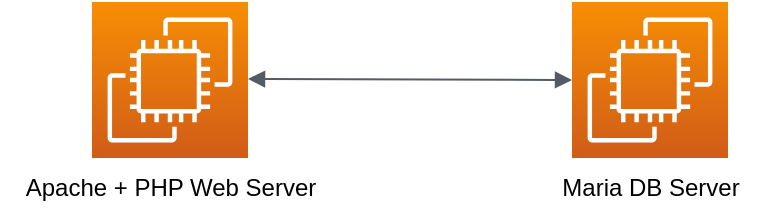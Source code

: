 <mxfile version="21.1.1" type="github">
  <diagram name="Page-1" id="7KfSrxwfUNPfNsEaYxly">
    <mxGraphModel dx="954" dy="647" grid="1" gridSize="10" guides="1" tooltips="1" connect="1" arrows="1" fold="1" page="1" pageScale="1" pageWidth="827" pageHeight="1169" math="0" shadow="0">
      <root>
        <mxCell id="0" />
        <mxCell id="1" parent="0" />
        <mxCell id="Jf_9SrrVrOoIgIHaskC--1" value="" style="sketch=0;points=[[0,0,0],[0.25,0,0],[0.5,0,0],[0.75,0,0],[1,0,0],[0,1,0],[0.25,1,0],[0.5,1,0],[0.75,1,0],[1,1,0],[0,0.25,0],[0,0.5,0],[0,0.75,0],[1,0.25,0],[1,0.5,0],[1,0.75,0]];outlineConnect=0;fontColor=#232F3E;gradientColor=#F78E04;gradientDirection=north;fillColor=#D05C17;strokeColor=#ffffff;dashed=0;verticalLabelPosition=bottom;verticalAlign=top;align=center;html=1;fontSize=12;fontStyle=0;aspect=fixed;shape=mxgraph.aws4.resourceIcon;resIcon=mxgraph.aws4.ec2;" vertex="1" parent="1">
          <mxGeometry x="360" y="120" width="78" height="78" as="geometry" />
        </mxCell>
        <mxCell id="Jf_9SrrVrOoIgIHaskC--2" value="" style="sketch=0;points=[[0,0,0],[0.25,0,0],[0.5,0,0],[0.75,0,0],[1,0,0],[0,1,0],[0.25,1,0],[0.5,1,0],[0.75,1,0],[1,1,0],[0,0.25,0],[0,0.5,0],[0,0.75,0],[1,0.25,0],[1,0.5,0],[1,0.75,0]];outlineConnect=0;fontColor=#232F3E;gradientColor=#F78E04;gradientDirection=north;fillColor=#D05C17;strokeColor=#ffffff;dashed=0;verticalLabelPosition=bottom;verticalAlign=top;align=center;html=1;fontSize=12;fontStyle=0;aspect=fixed;shape=mxgraph.aws4.resourceIcon;resIcon=mxgraph.aws4.ec2;" vertex="1" parent="1">
          <mxGeometry x="600" y="120" width="78" height="78" as="geometry" />
        </mxCell>
        <mxCell id="Jf_9SrrVrOoIgIHaskC--3" value="" style="edgeStyle=orthogonalEdgeStyle;html=1;endArrow=block;elbow=vertical;startArrow=block;startFill=1;endFill=1;strokeColor=#545B64;rounded=0;entryX=0;entryY=0.5;entryDx=0;entryDy=0;entryPerimeter=0;" edge="1" parent="1" target="Jf_9SrrVrOoIgIHaskC--2">
          <mxGeometry width="100" relative="1" as="geometry">
            <mxPoint x="438" y="158.5" as="sourcePoint" />
            <mxPoint x="538" y="158.5" as="targetPoint" />
          </mxGeometry>
        </mxCell>
        <mxCell id="Jf_9SrrVrOoIgIHaskC--4" value="Apache + PHP Web Server" style="text;html=1;align=center;verticalAlign=middle;resizable=0;points=[];autosize=1;strokeColor=none;fillColor=none;" vertex="1" parent="1">
          <mxGeometry x="314" y="198" width="170" height="30" as="geometry" />
        </mxCell>
        <mxCell id="Jf_9SrrVrOoIgIHaskC--5" value="Maria DB Server" style="text;html=1;align=center;verticalAlign=middle;resizable=0;points=[];autosize=1;strokeColor=none;fillColor=none;" vertex="1" parent="1">
          <mxGeometry x="584" y="198" width="110" height="30" as="geometry" />
        </mxCell>
      </root>
    </mxGraphModel>
  </diagram>
</mxfile>

